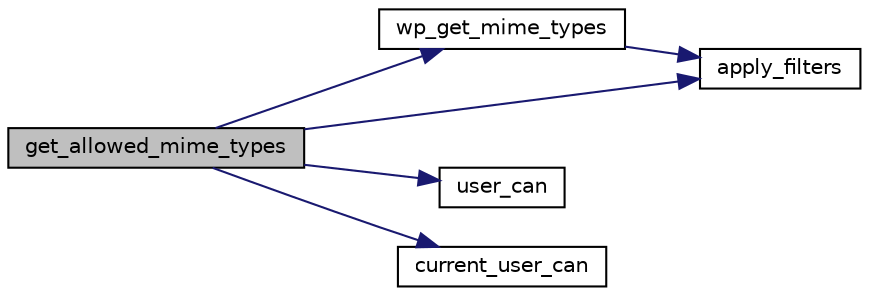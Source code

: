 digraph "get_allowed_mime_types"
{
  edge [fontname="Helvetica",fontsize="10",labelfontname="Helvetica",labelfontsize="10"];
  node [fontname="Helvetica",fontsize="10",shape=record];
  rankdir="LR";
  Node1 [label="get_allowed_mime_types",height=0.2,width=0.4,color="black", fillcolor="grey75", style="filled", fontcolor="black"];
  Node1 -> Node2 [color="midnightblue",fontsize="10",style="solid",fontname="Helvetica"];
  Node2 [label="wp_get_mime_types",height=0.2,width=0.4,color="black", fillcolor="white", style="filled",URL="$wp-includes_2functions_8php.html#a465b9c903fedf062f6aa2dda9517278e"];
  Node2 -> Node3 [color="midnightblue",fontsize="10",style="solid",fontname="Helvetica"];
  Node3 [label="apply_filters",height=0.2,width=0.4,color="black", fillcolor="white", style="filled",URL="$load-scripts_8php.html#a54639394aa645a2277ea41f3cbd23247"];
  Node1 -> Node4 [color="midnightblue",fontsize="10",style="solid",fontname="Helvetica"];
  Node4 [label="user_can",height=0.2,width=0.4,color="black", fillcolor="white", style="filled",URL="$capabilities_8php.html#aa5b79a61ffca82b16e732775b5a8ebe9"];
  Node1 -> Node5 [color="midnightblue",fontsize="10",style="solid",fontname="Helvetica"];
  Node5 [label="current_user_can",height=0.2,width=0.4,color="black", fillcolor="white", style="filled",URL="$capabilities_8php.html#a3cea61656956bc24826e04276a5847fc"];
  Node1 -> Node3 [color="midnightblue",fontsize="10",style="solid",fontname="Helvetica"];
}
